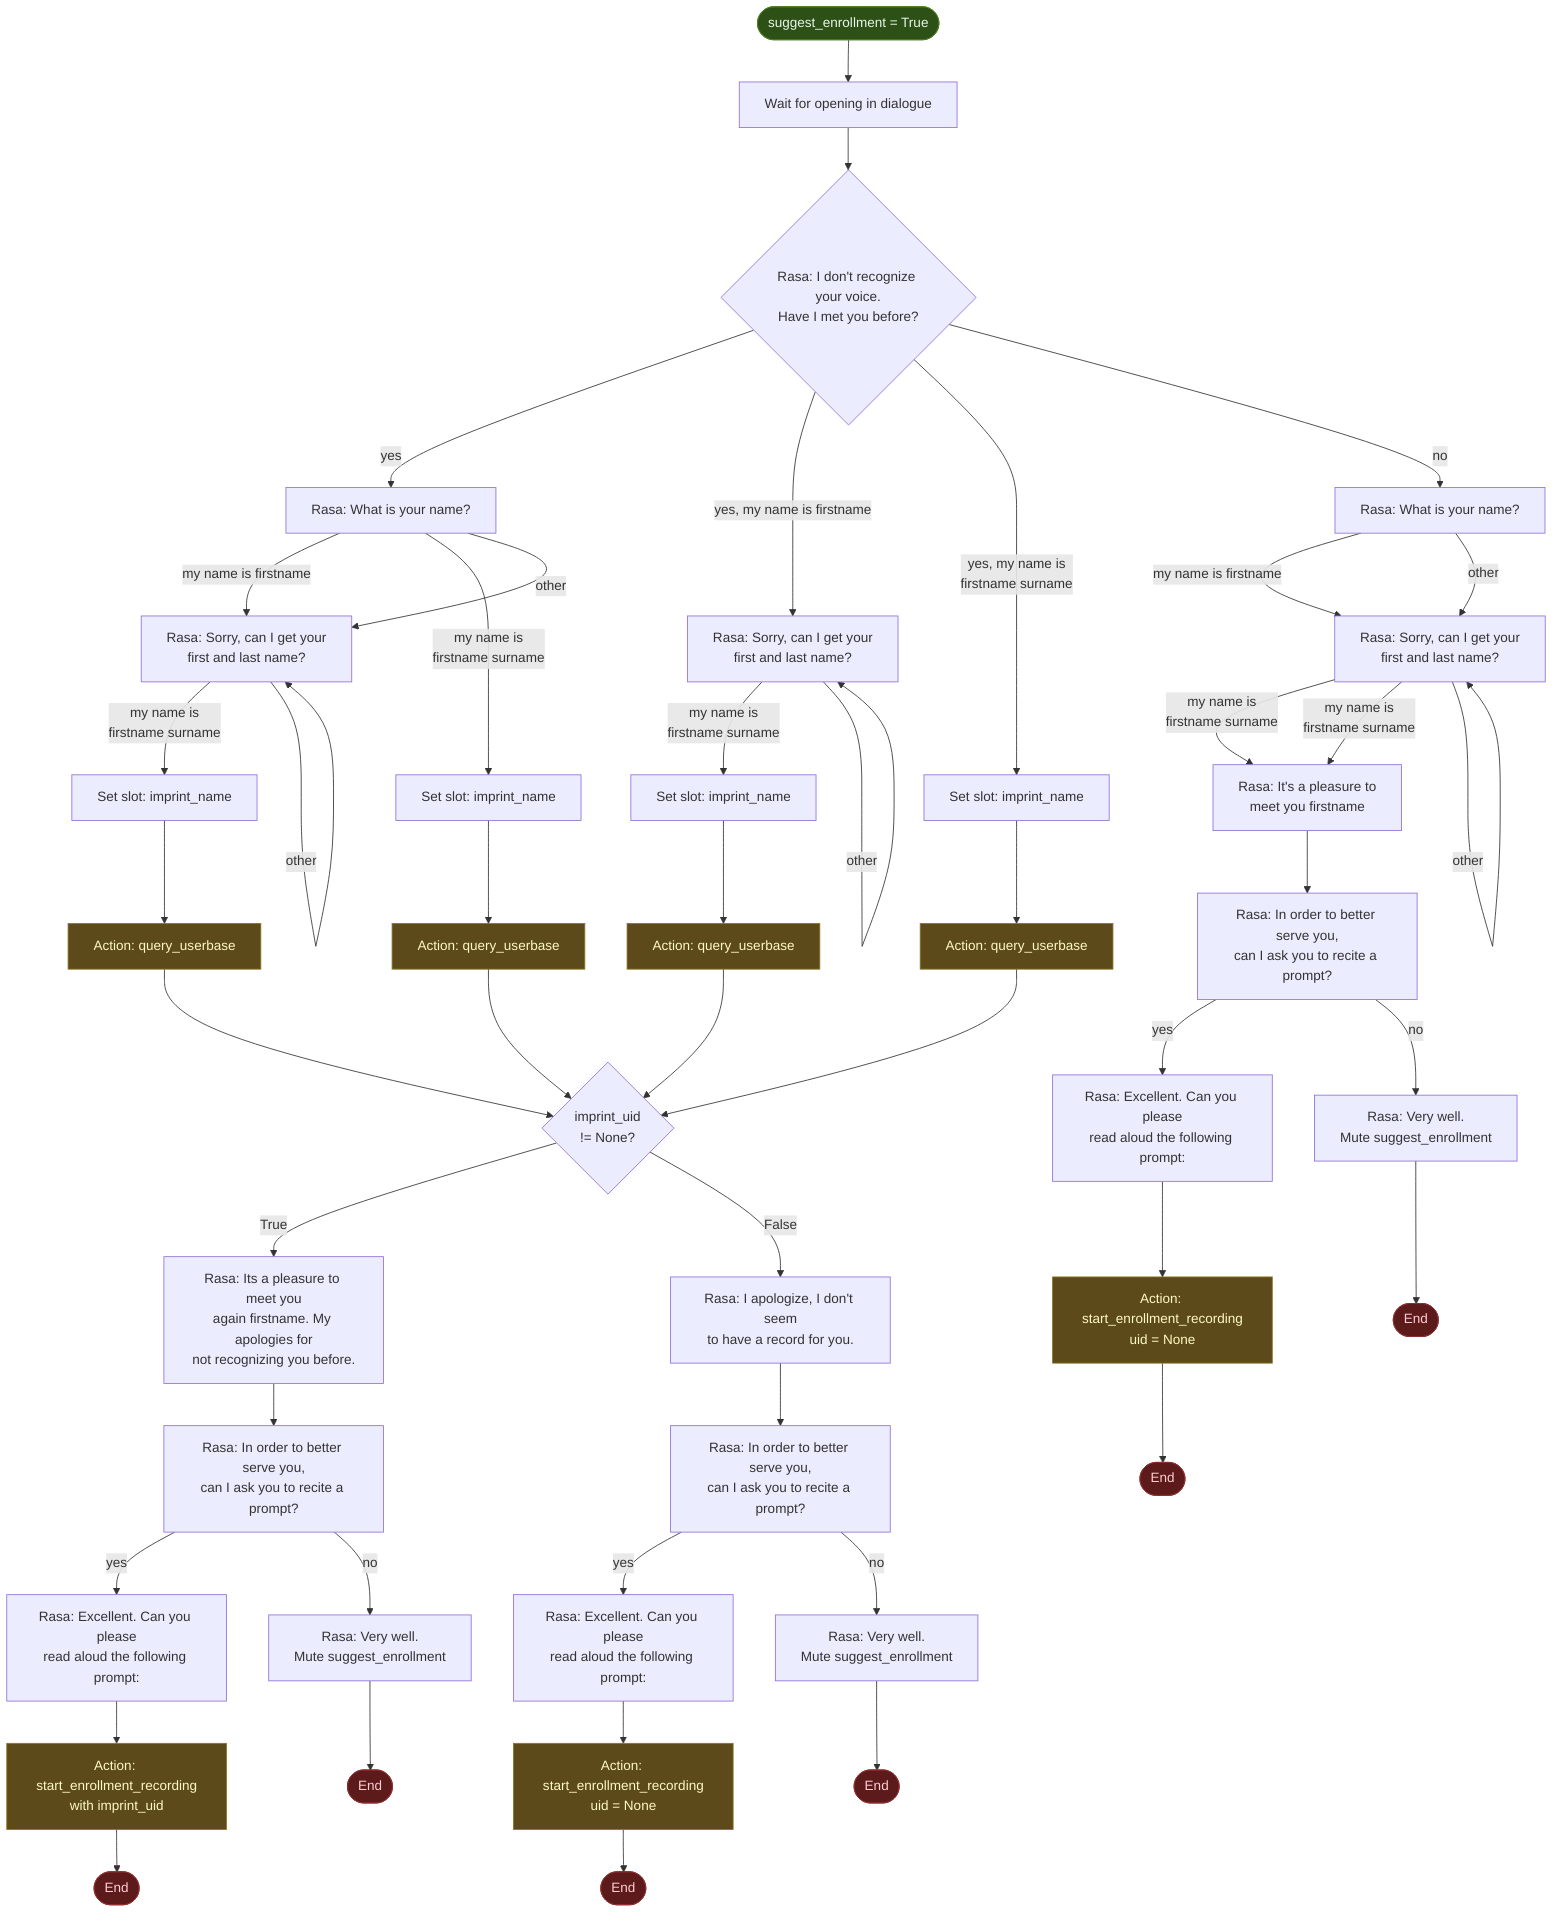 flowchart TD
    %% Entry point - triggered from websocket server
    Start([suggest_enrollment = True]) --> Wait[Wait for opening in dialogue]
    
    %% Initial question to determine if user has been enrolled before
    Wait --> Ask1{Rasa: I don't recognize your voice.<br/>Have I met you before?}
    
    %% Branch: User says "yes" - claims to be returning user
    Ask1 -->|yes| AskName1[Rasa: What is your name?]
    %% Branch: User provides partial info upfront
    Ask1 -->|yes, my name is firstname| AskFull1[Rasa: Sorry, can I get your<br/>first and last name?]
    %% Branch: User provides full name immediately - skip to database query
    Ask1 -->|yes, my name is<br/>firstname surname| SetSlot1[Set slot: imprint_name]
    %% Branch: User says "no" - new user
    Ask1 -->|no| AskName2[Rasa: What is your name?]
    
    %% Returning user path: collect name info
    AskName1 -->|my name is firstname| AskFull2[Rasa: Sorry, can I get your<br/>first and last name?]
    AskName1 -->|my name is<br/>firstname surname| SetSlot2[Set slot: imprint_name]
    AskName1 -->|other| AskFull2
    
    %% Loop back if incomplete name provided (returning user, partial upfront)
    AskFull1 -->|my name is<br/>firstname surname| SetSlot3[Set slot: imprint_name]
    AskFull1 -->|other| AskFull1
    
    %% Loop back if incomplete name provided (returning user, asked for full name)
    AskFull2 -->|my name is<br/>firstname surname| SetSlot4[Set slot: imprint_name]
    AskFull2 -->|other| AskFull2
    
    %% New user path: collect name info
    AskName2 -->|my name is firstname| AskFull3[Rasa: Sorry, can I get your<br/>first and last name?]
    AskName2 -->|other| AskFull3
    
    %% Loop back if incomplete name provided (new user)
    AskFull3 -->|my name is<br/>firstname surname| Pleasure1[Rasa: It's a pleasure to<br/>meet you firstname]
    %% Loop back if incomplete name provided (new user)
    AskFull3 -->|my name is<br/>firstname surname| Pleasure1[Rasa: It's a pleasure to<br/>meet you firstname]
    AskFull3 -->|other| AskFull3
    
    %% Store name in slot for all returning user paths
    SetSlot1 --> Query1[Action: query_userbase]
    SetSlot2 --> Query2[Action: query_userbase]
    SetSlot3 --> Query3[Action: query_userbase]
    SetSlot4 --> Query4[Action: query_userbase]
    
    %% Query DuckDB on server01e.py to check if user exists
    Query1 --> CheckUID{imprint_uid<br/>!= None?}
    Query2 --> CheckUID
    Query3 --> CheckUID
    Query4 --> CheckUID
    
    %% User found in database - personalized greeting
    CheckUID -->|True| Recognized[Rasa: Its a pleasure to meet you<br/>again firstname. My apologies for<br/>not recognizing you before.]
    %% User not found in database
    CheckUID -->|False| NoRecord[Rasa: I apologize, I don't seem<br/>to have a record for you.]
    
    %% Request voice enrollment for all paths
    Recognized --> AskRecite1[Rasa: In order to better serve you,<br/>can I ask you to recite a prompt?]
    NoRecord --> AskRecite2[Rasa: In order to better serve you,<br/>can I ask you to recite a prompt?]
    Pleasure1 --> AskRecite3[Rasa: In order to better serve you,<br/>can I ask you to recite a prompt?]
    
    %% User agrees to enrollment (returning user found in DB)
    AskRecite1 -->|yes| Excellent1[Rasa: Excellent. Can you please<br/>read aloud the following prompt:]
    %% User declines enrollment - mute enrollment flag for session
    AskRecite1 -->|no| VeryWell1[Rasa: Very well.<br/>Mute suggest_enrollment]
    
    %% User agrees to enrollment (claimed returning but not found in DB)
    AskRecite2 -->|yes| Excellent2[Rasa: Excellent. Can you please<br/>read aloud the following prompt:]
    %% User declines enrollment
    AskRecite2 -->|no| VeryWell2[Rasa: Very well.<br/>Mute suggest_enrollment]
    
    %% User agrees to enrollment (new user)
    AskRecite3 -->|yes| Excellent3[Rasa: Excellent. Can you please<br/>read aloud the following prompt:]
    %% User declines enrollment
    AskRecite3 -->|no| VeryWell3[Rasa: Very well.<br/>Mute suggest_enrollment]
    
    %% Trigger recording on server01e.py with UID (existing user)
    Excellent1 --> Record1[Action: start_enrollment_recording<br/>with imprint_uid]
    %% Trigger recording on server01e.py without UID (no DB record)
    Excellent2 --> Record2[Action: start_enrollment_recording<br/>uid = None]
    %% Trigger recording on server01e.py without UID (new user)
    Excellent3 --> Record3[Action: start_enrollment_recording<br/>uid = None]
    
    %% Terminal nodes
    Record1 --> End1([End])
    Record2 --> End2([End])
    Record3 --> End3([End])
    VeryWell1 --> End4([End])
    VeryWell2 --> End5([End])
    VeryWell3 --> End6([End])
    
    %% Styling for dark mode readability
    style Start fill:#2d5016,stroke:#4a7c1f,color:#e8f5e9
    style End1 fill:#5c1a1a,stroke:#8b2e2e,color:#ffcdd2
    style End2 fill:#5c1a1a,stroke:#8b2e2e,color:#ffcdd2
    style End3 fill:#5c1a1a,stroke:#8b2e2e,color:#ffcdd2
    style End4 fill:#5c1a1a,stroke:#8b2e2e,color:#ffcdd2
    style End5 fill:#5c1a1a,stroke:#8b2e2e,color:#ffcdd2
    style End6 fill:#5c1a1a,stroke:#8b2e2e,color:#ffcdd2
    style Query1 fill:#5c4a1a,stroke:#8b7520,color:#fff9c4
    style Query2 fill:#5c4a1a,stroke:#8b7520,color:#fff9c4
    style Query3 fill:#5c4a1a,stroke:#8b7520,color:#fff9c4
    style Query4 fill:#5c4a1a,stroke:#8b7520,color:#fff9c4
    style Record1 fill:#5c4a1a,stroke:#8b7520,color:#fff9c4
    style Record2 fill:#5c4a1a,stroke:#8b7520,color:#fff9c4
    style Record3 fill:#5c4a1a,stroke:#8b7520,color:#fff9c4